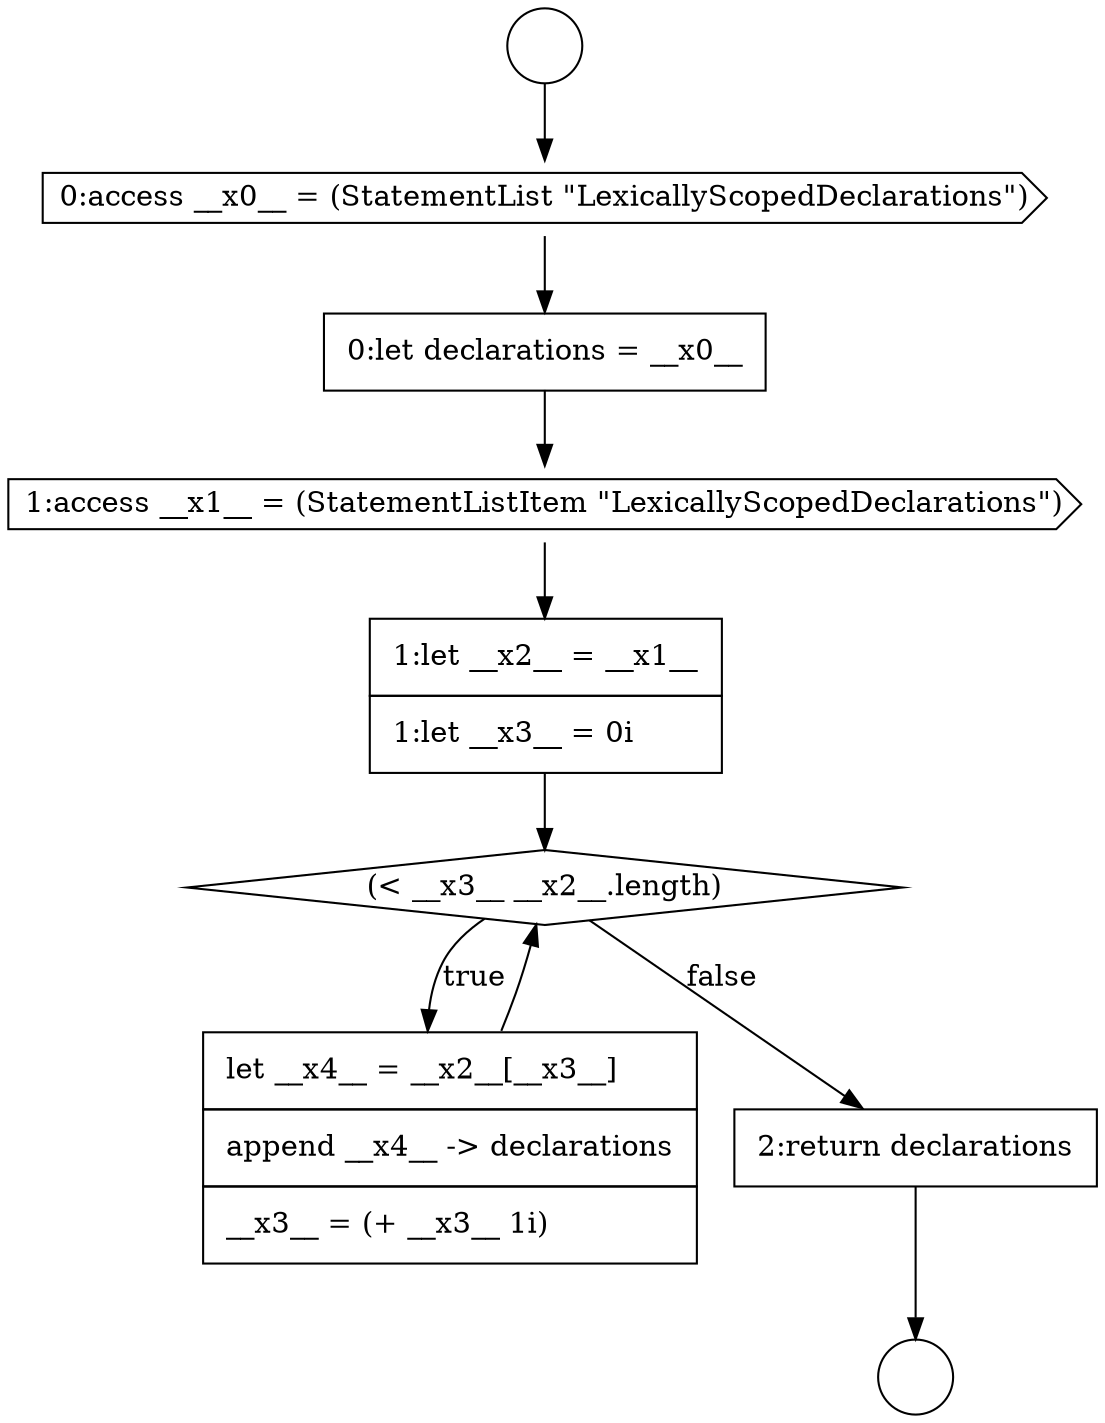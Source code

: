 digraph {
  node5373 [shape=cds, label=<<font color="black">1:access __x1__ = (StatementListItem &quot;LexicallyScopedDeclarations&quot;)</font>> color="black" fillcolor="white" style=filled]
  node5371 [shape=cds, label=<<font color="black">0:access __x0__ = (StatementList &quot;LexicallyScopedDeclarations&quot;)</font>> color="black" fillcolor="white" style=filled]
  node5376 [shape=none, margin=0, label=<<font color="black">
    <table border="0" cellborder="1" cellspacing="0" cellpadding="10">
      <tr><td align="left">let __x4__ = __x2__[__x3__]</td></tr>
      <tr><td align="left">append __x4__ -&gt; declarations</td></tr>
      <tr><td align="left">__x3__ = (+ __x3__ 1i)</td></tr>
    </table>
  </font>> color="black" fillcolor="white" style=filled]
  node5375 [shape=diamond, label=<<font color="black">(&lt; __x3__ __x2__.length)</font>> color="black" fillcolor="white" style=filled]
  node5370 [shape=circle label=" " color="black" fillcolor="white" style=filled]
  node5374 [shape=none, margin=0, label=<<font color="black">
    <table border="0" cellborder="1" cellspacing="0" cellpadding="10">
      <tr><td align="left">1:let __x2__ = __x1__</td></tr>
      <tr><td align="left">1:let __x3__ = 0i</td></tr>
    </table>
  </font>> color="black" fillcolor="white" style=filled]
  node5369 [shape=circle label=" " color="black" fillcolor="white" style=filled]
  node5372 [shape=none, margin=0, label=<<font color="black">
    <table border="0" cellborder="1" cellspacing="0" cellpadding="10">
      <tr><td align="left">0:let declarations = __x0__</td></tr>
    </table>
  </font>> color="black" fillcolor="white" style=filled]
  node5377 [shape=none, margin=0, label=<<font color="black">
    <table border="0" cellborder="1" cellspacing="0" cellpadding="10">
      <tr><td align="left">2:return declarations</td></tr>
    </table>
  </font>> color="black" fillcolor="white" style=filled]
  node5374 -> node5375 [ color="black"]
  node5377 -> node5370 [ color="black"]
  node5373 -> node5374 [ color="black"]
  node5371 -> node5372 [ color="black"]
  node5376 -> node5375 [ color="black"]
  node5369 -> node5371 [ color="black"]
  node5375 -> node5376 [label=<<font color="black">true</font>> color="black"]
  node5375 -> node5377 [label=<<font color="black">false</font>> color="black"]
  node5372 -> node5373 [ color="black"]
}
